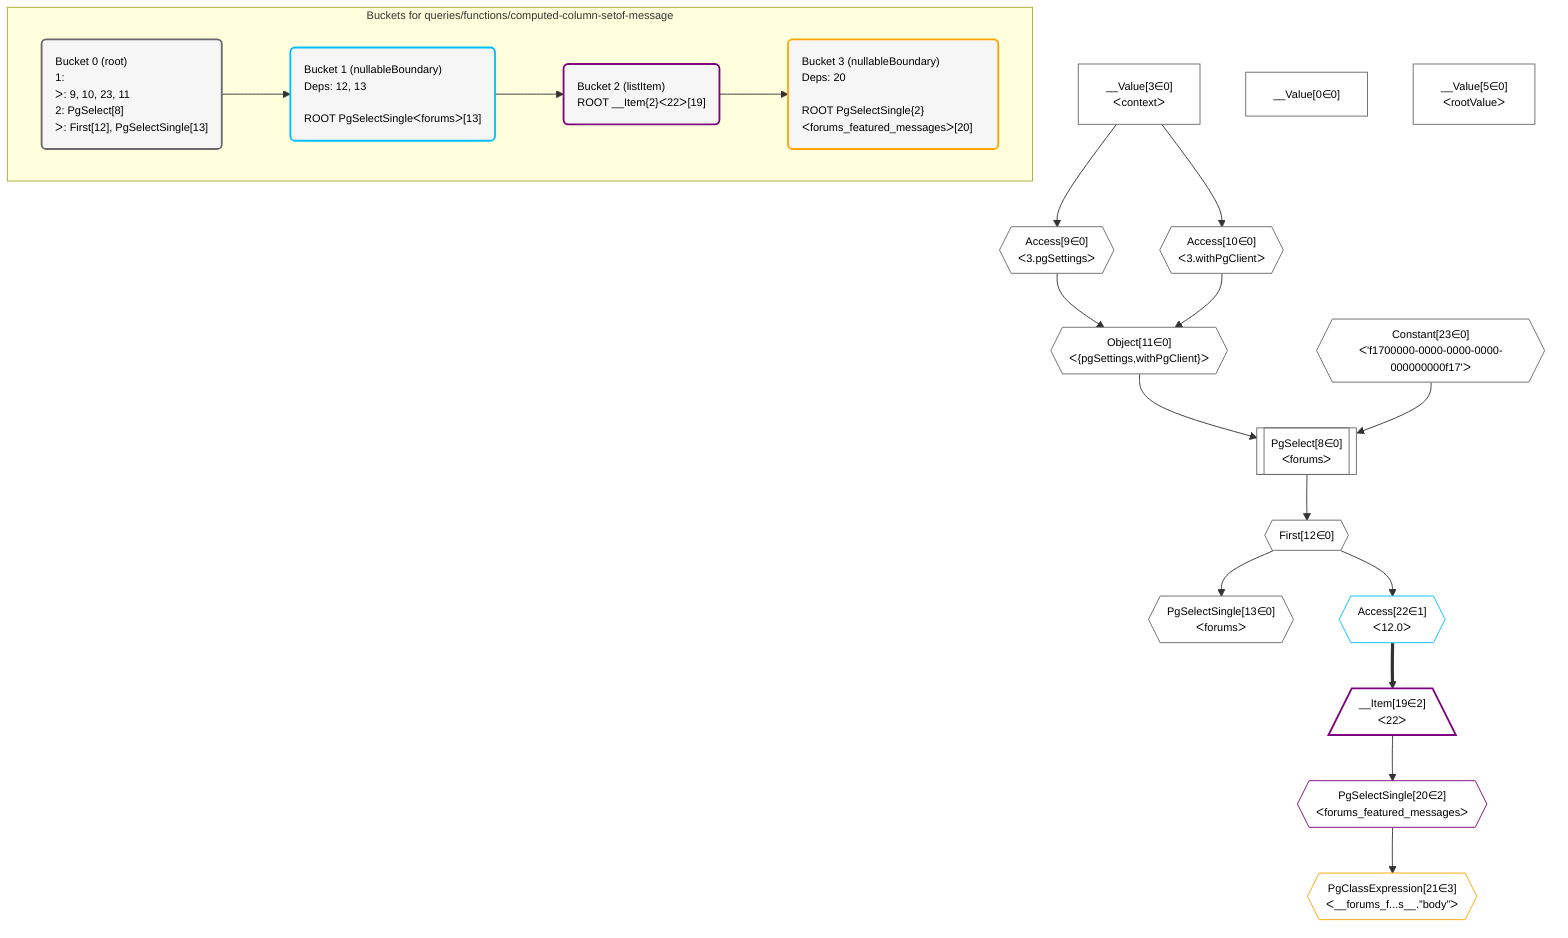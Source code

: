 %%{init: {'themeVariables': { 'fontSize': '12px'}}}%%
graph TD
    classDef path fill:#eee,stroke:#000,color:#000
    classDef plan fill:#fff,stroke-width:1px,color:#000
    classDef itemplan fill:#fff,stroke-width:2px,color:#000
    classDef unbatchedplan fill:#dff,stroke-width:1px,color:#000
    classDef sideeffectplan fill:#fcc,stroke-width:2px,color:#000
    classDef bucket fill:#f6f6f6,color:#000,stroke-width:2px,text-align:left


    %% plan dependencies
    PgSelect8[["PgSelect[8∈0]<br />ᐸforumsᐳ"]]:::plan
    Object11{{"Object[11∈0]<br />ᐸ{pgSettings,withPgClient}ᐳ"}}:::plan
    Constant23{{"Constant[23∈0]<br />ᐸ'f1700000-0000-0000-0000-000000000f17'ᐳ"}}:::plan
    Object11 & Constant23 --> PgSelect8
    Access9{{"Access[9∈0]<br />ᐸ3.pgSettingsᐳ"}}:::plan
    Access10{{"Access[10∈0]<br />ᐸ3.withPgClientᐳ"}}:::plan
    Access9 & Access10 --> Object11
    __Value3["__Value[3∈0]<br />ᐸcontextᐳ"]:::plan
    __Value3 --> Access9
    __Value3 --> Access10
    First12{{"First[12∈0]"}}:::plan
    PgSelect8 --> First12
    PgSelectSingle13{{"PgSelectSingle[13∈0]<br />ᐸforumsᐳ"}}:::plan
    First12 --> PgSelectSingle13
    __Value0["__Value[0∈0]"]:::plan
    __Value5["__Value[5∈0]<br />ᐸrootValueᐳ"]:::plan
    Access22{{"Access[22∈1]<br />ᐸ12.0ᐳ"}}:::plan
    First12 --> Access22
    __Item19[/"__Item[19∈2]<br />ᐸ22ᐳ"\]:::itemplan
    Access22 ==> __Item19
    PgSelectSingle20{{"PgSelectSingle[20∈2]<br />ᐸforums_featured_messagesᐳ"}}:::plan
    __Item19 --> PgSelectSingle20
    PgClassExpression21{{"PgClassExpression[21∈3]<br />ᐸ__forums_f...s__.”body”ᐳ"}}:::plan
    PgSelectSingle20 --> PgClassExpression21

    %% define steps

    subgraph "Buckets for queries/functions/computed-column-setof-message"
    Bucket0("Bucket 0 (root)<br />1: <br />ᐳ: 9, 10, 23, 11<br />2: PgSelect[8]<br />ᐳ: First[12], PgSelectSingle[13]"):::bucket
    classDef bucket0 stroke:#696969
    class Bucket0,__Value0,__Value3,__Value5,PgSelect8,Access9,Access10,Object11,First12,PgSelectSingle13,Constant23 bucket0
    Bucket1("Bucket 1 (nullableBoundary)<br />Deps: 12, 13<br /><br />ROOT PgSelectSingleᐸforumsᐳ[13]"):::bucket
    classDef bucket1 stroke:#00bfff
    class Bucket1,Access22 bucket1
    Bucket2("Bucket 2 (listItem)<br />ROOT __Item{2}ᐸ22ᐳ[19]"):::bucket
    classDef bucket2 stroke:#7f007f
    class Bucket2,__Item19,PgSelectSingle20 bucket2
    Bucket3("Bucket 3 (nullableBoundary)<br />Deps: 20<br /><br />ROOT PgSelectSingle{2}ᐸforums_featured_messagesᐳ[20]"):::bucket
    classDef bucket3 stroke:#ffa500
    class Bucket3,PgClassExpression21 bucket3
    Bucket0 --> Bucket1
    Bucket1 --> Bucket2
    Bucket2 --> Bucket3
    end